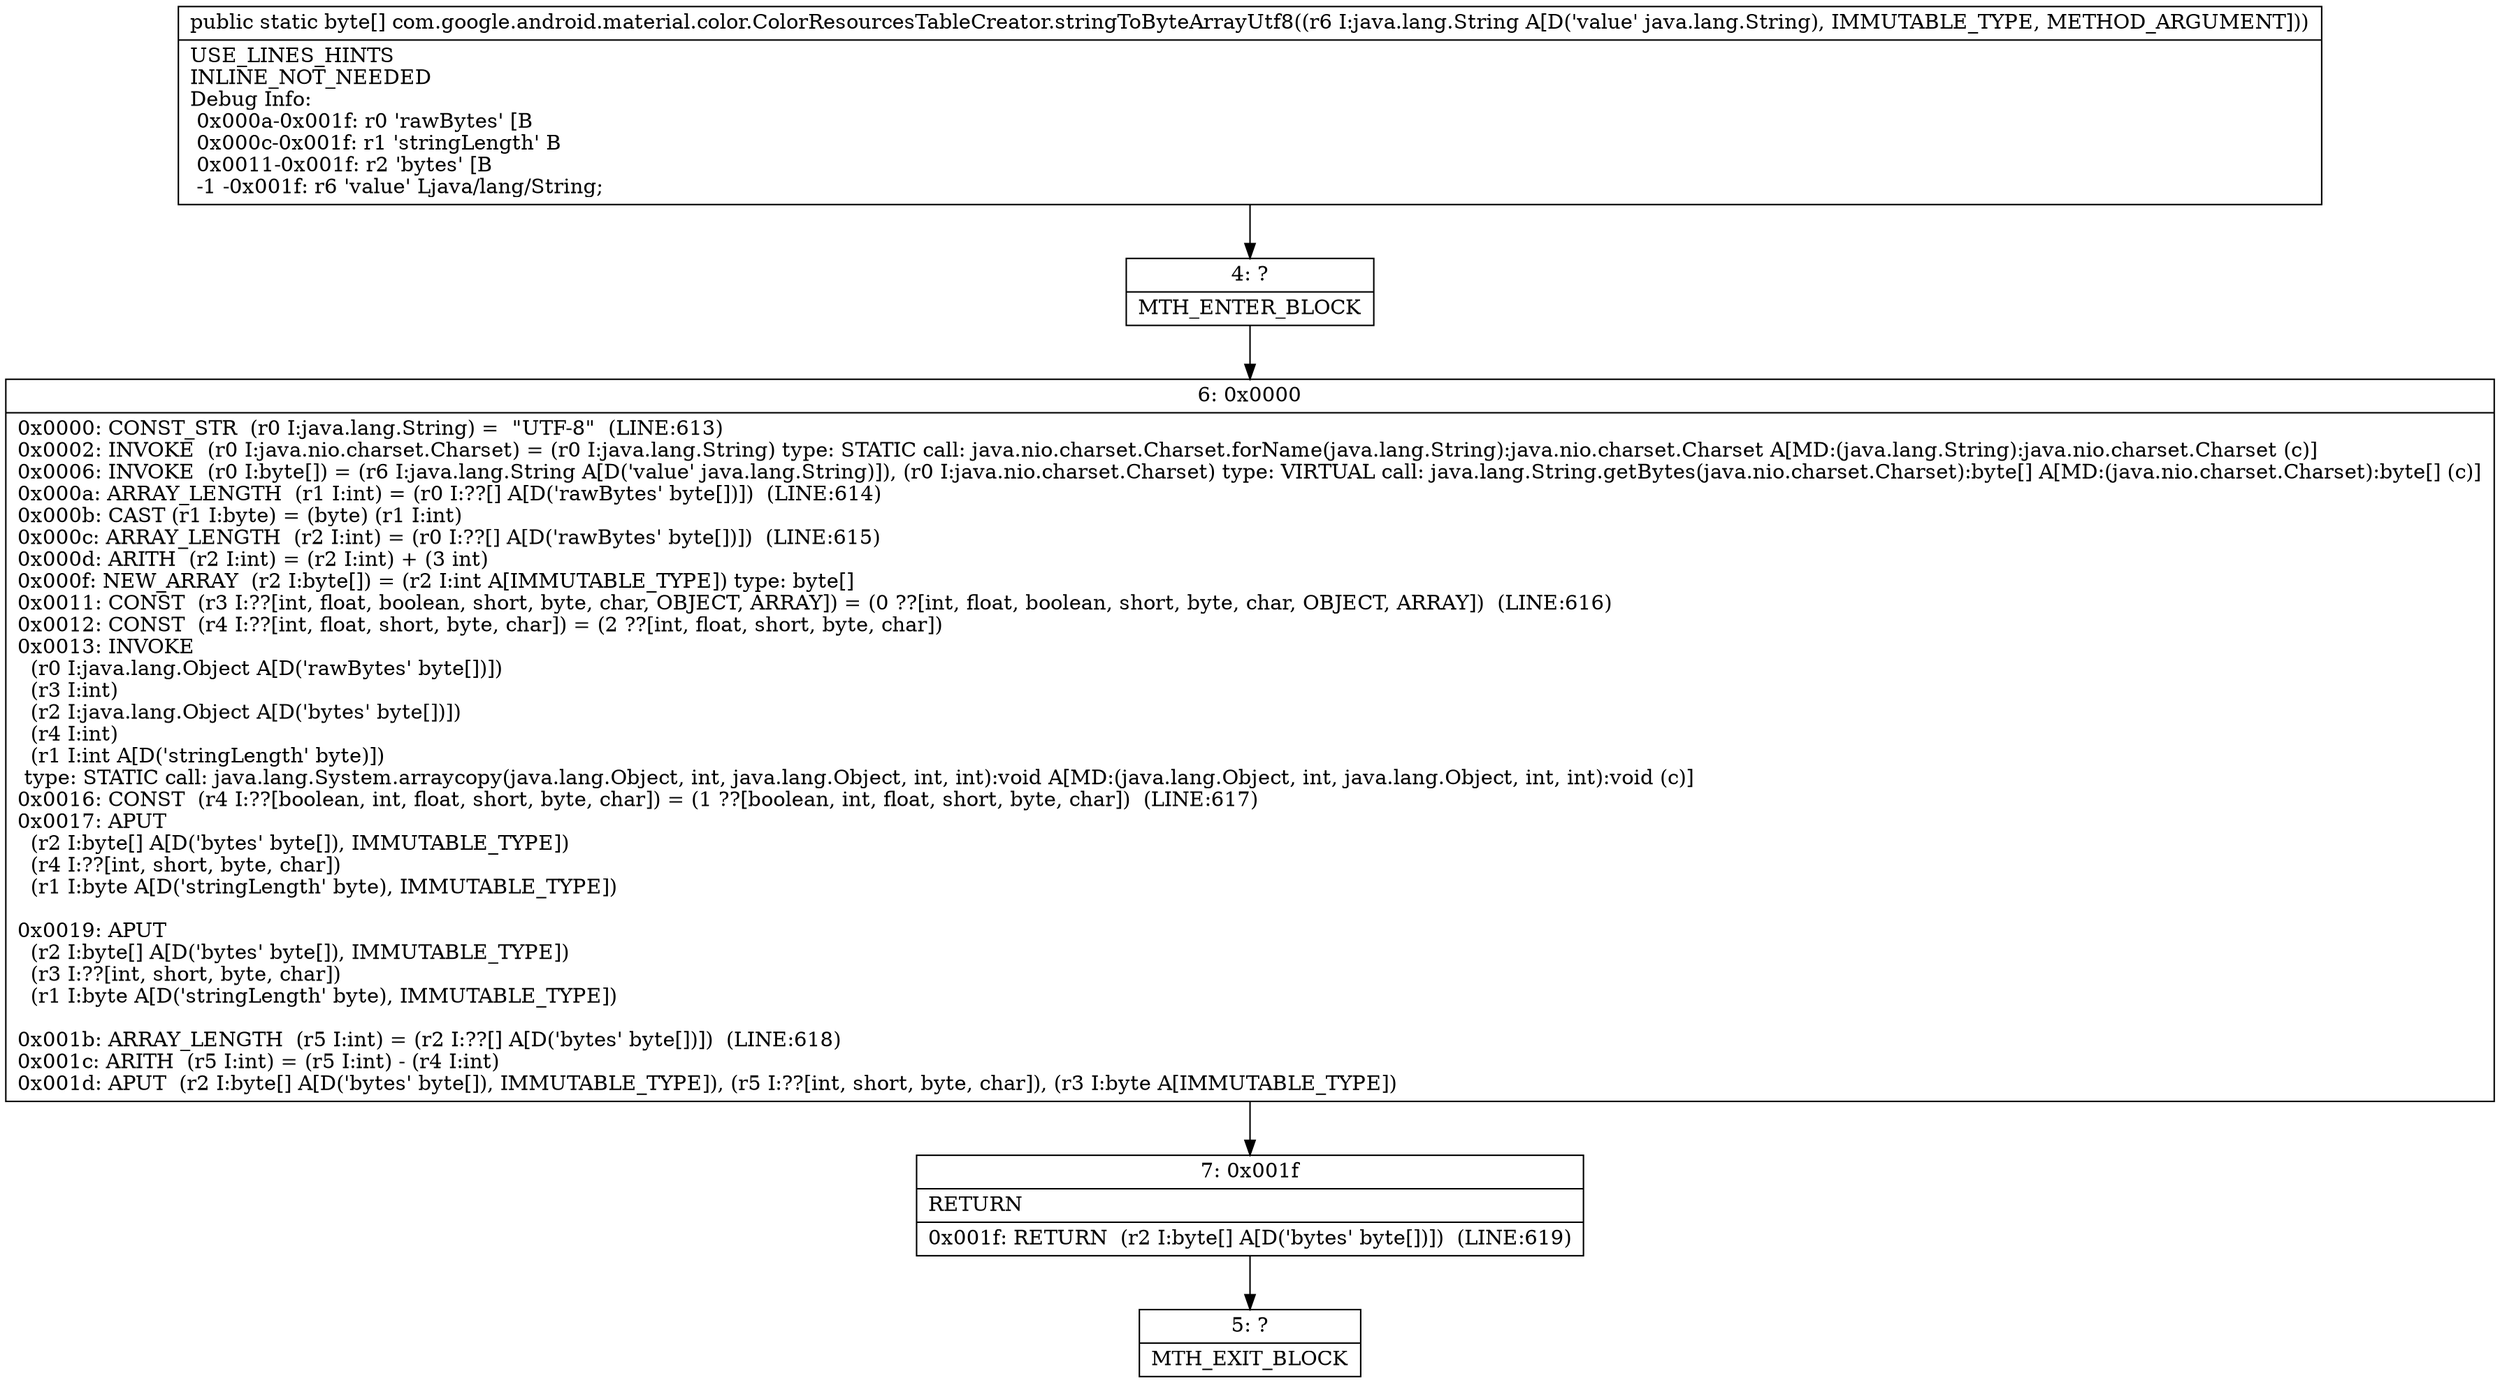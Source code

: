 digraph "CFG forcom.google.android.material.color.ColorResourcesTableCreator.stringToByteArrayUtf8(Ljava\/lang\/String;)[B" {
Node_4 [shape=record,label="{4\:\ ?|MTH_ENTER_BLOCK\l}"];
Node_6 [shape=record,label="{6\:\ 0x0000|0x0000: CONST_STR  (r0 I:java.lang.String) =  \"UTF\-8\"  (LINE:613)\l0x0002: INVOKE  (r0 I:java.nio.charset.Charset) = (r0 I:java.lang.String) type: STATIC call: java.nio.charset.Charset.forName(java.lang.String):java.nio.charset.Charset A[MD:(java.lang.String):java.nio.charset.Charset (c)]\l0x0006: INVOKE  (r0 I:byte[]) = (r6 I:java.lang.String A[D('value' java.lang.String)]), (r0 I:java.nio.charset.Charset) type: VIRTUAL call: java.lang.String.getBytes(java.nio.charset.Charset):byte[] A[MD:(java.nio.charset.Charset):byte[] (c)]\l0x000a: ARRAY_LENGTH  (r1 I:int) = (r0 I:??[] A[D('rawBytes' byte[])])  (LINE:614)\l0x000b: CAST (r1 I:byte) = (byte) (r1 I:int) \l0x000c: ARRAY_LENGTH  (r2 I:int) = (r0 I:??[] A[D('rawBytes' byte[])])  (LINE:615)\l0x000d: ARITH  (r2 I:int) = (r2 I:int) + (3 int) \l0x000f: NEW_ARRAY  (r2 I:byte[]) = (r2 I:int A[IMMUTABLE_TYPE]) type: byte[] \l0x0011: CONST  (r3 I:??[int, float, boolean, short, byte, char, OBJECT, ARRAY]) = (0 ??[int, float, boolean, short, byte, char, OBJECT, ARRAY])  (LINE:616)\l0x0012: CONST  (r4 I:??[int, float, short, byte, char]) = (2 ??[int, float, short, byte, char]) \l0x0013: INVOKE  \l  (r0 I:java.lang.Object A[D('rawBytes' byte[])])\l  (r3 I:int)\l  (r2 I:java.lang.Object A[D('bytes' byte[])])\l  (r4 I:int)\l  (r1 I:int A[D('stringLength' byte)])\l type: STATIC call: java.lang.System.arraycopy(java.lang.Object, int, java.lang.Object, int, int):void A[MD:(java.lang.Object, int, java.lang.Object, int, int):void (c)]\l0x0016: CONST  (r4 I:??[boolean, int, float, short, byte, char]) = (1 ??[boolean, int, float, short, byte, char])  (LINE:617)\l0x0017: APUT  \l  (r2 I:byte[] A[D('bytes' byte[]), IMMUTABLE_TYPE])\l  (r4 I:??[int, short, byte, char])\l  (r1 I:byte A[D('stringLength' byte), IMMUTABLE_TYPE])\l \l0x0019: APUT  \l  (r2 I:byte[] A[D('bytes' byte[]), IMMUTABLE_TYPE])\l  (r3 I:??[int, short, byte, char])\l  (r1 I:byte A[D('stringLength' byte), IMMUTABLE_TYPE])\l \l0x001b: ARRAY_LENGTH  (r5 I:int) = (r2 I:??[] A[D('bytes' byte[])])  (LINE:618)\l0x001c: ARITH  (r5 I:int) = (r5 I:int) \- (r4 I:int) \l0x001d: APUT  (r2 I:byte[] A[D('bytes' byte[]), IMMUTABLE_TYPE]), (r5 I:??[int, short, byte, char]), (r3 I:byte A[IMMUTABLE_TYPE]) \l}"];
Node_7 [shape=record,label="{7\:\ 0x001f|RETURN\l|0x001f: RETURN  (r2 I:byte[] A[D('bytes' byte[])])  (LINE:619)\l}"];
Node_5 [shape=record,label="{5\:\ ?|MTH_EXIT_BLOCK\l}"];
MethodNode[shape=record,label="{public static byte[] com.google.android.material.color.ColorResourcesTableCreator.stringToByteArrayUtf8((r6 I:java.lang.String A[D('value' java.lang.String), IMMUTABLE_TYPE, METHOD_ARGUMENT]))  | USE_LINES_HINTS\lINLINE_NOT_NEEDED\lDebug Info:\l  0x000a\-0x001f: r0 'rawBytes' [B\l  0x000c\-0x001f: r1 'stringLength' B\l  0x0011\-0x001f: r2 'bytes' [B\l  \-1 \-0x001f: r6 'value' Ljava\/lang\/String;\l}"];
MethodNode -> Node_4;Node_4 -> Node_6;
Node_6 -> Node_7;
Node_7 -> Node_5;
}

